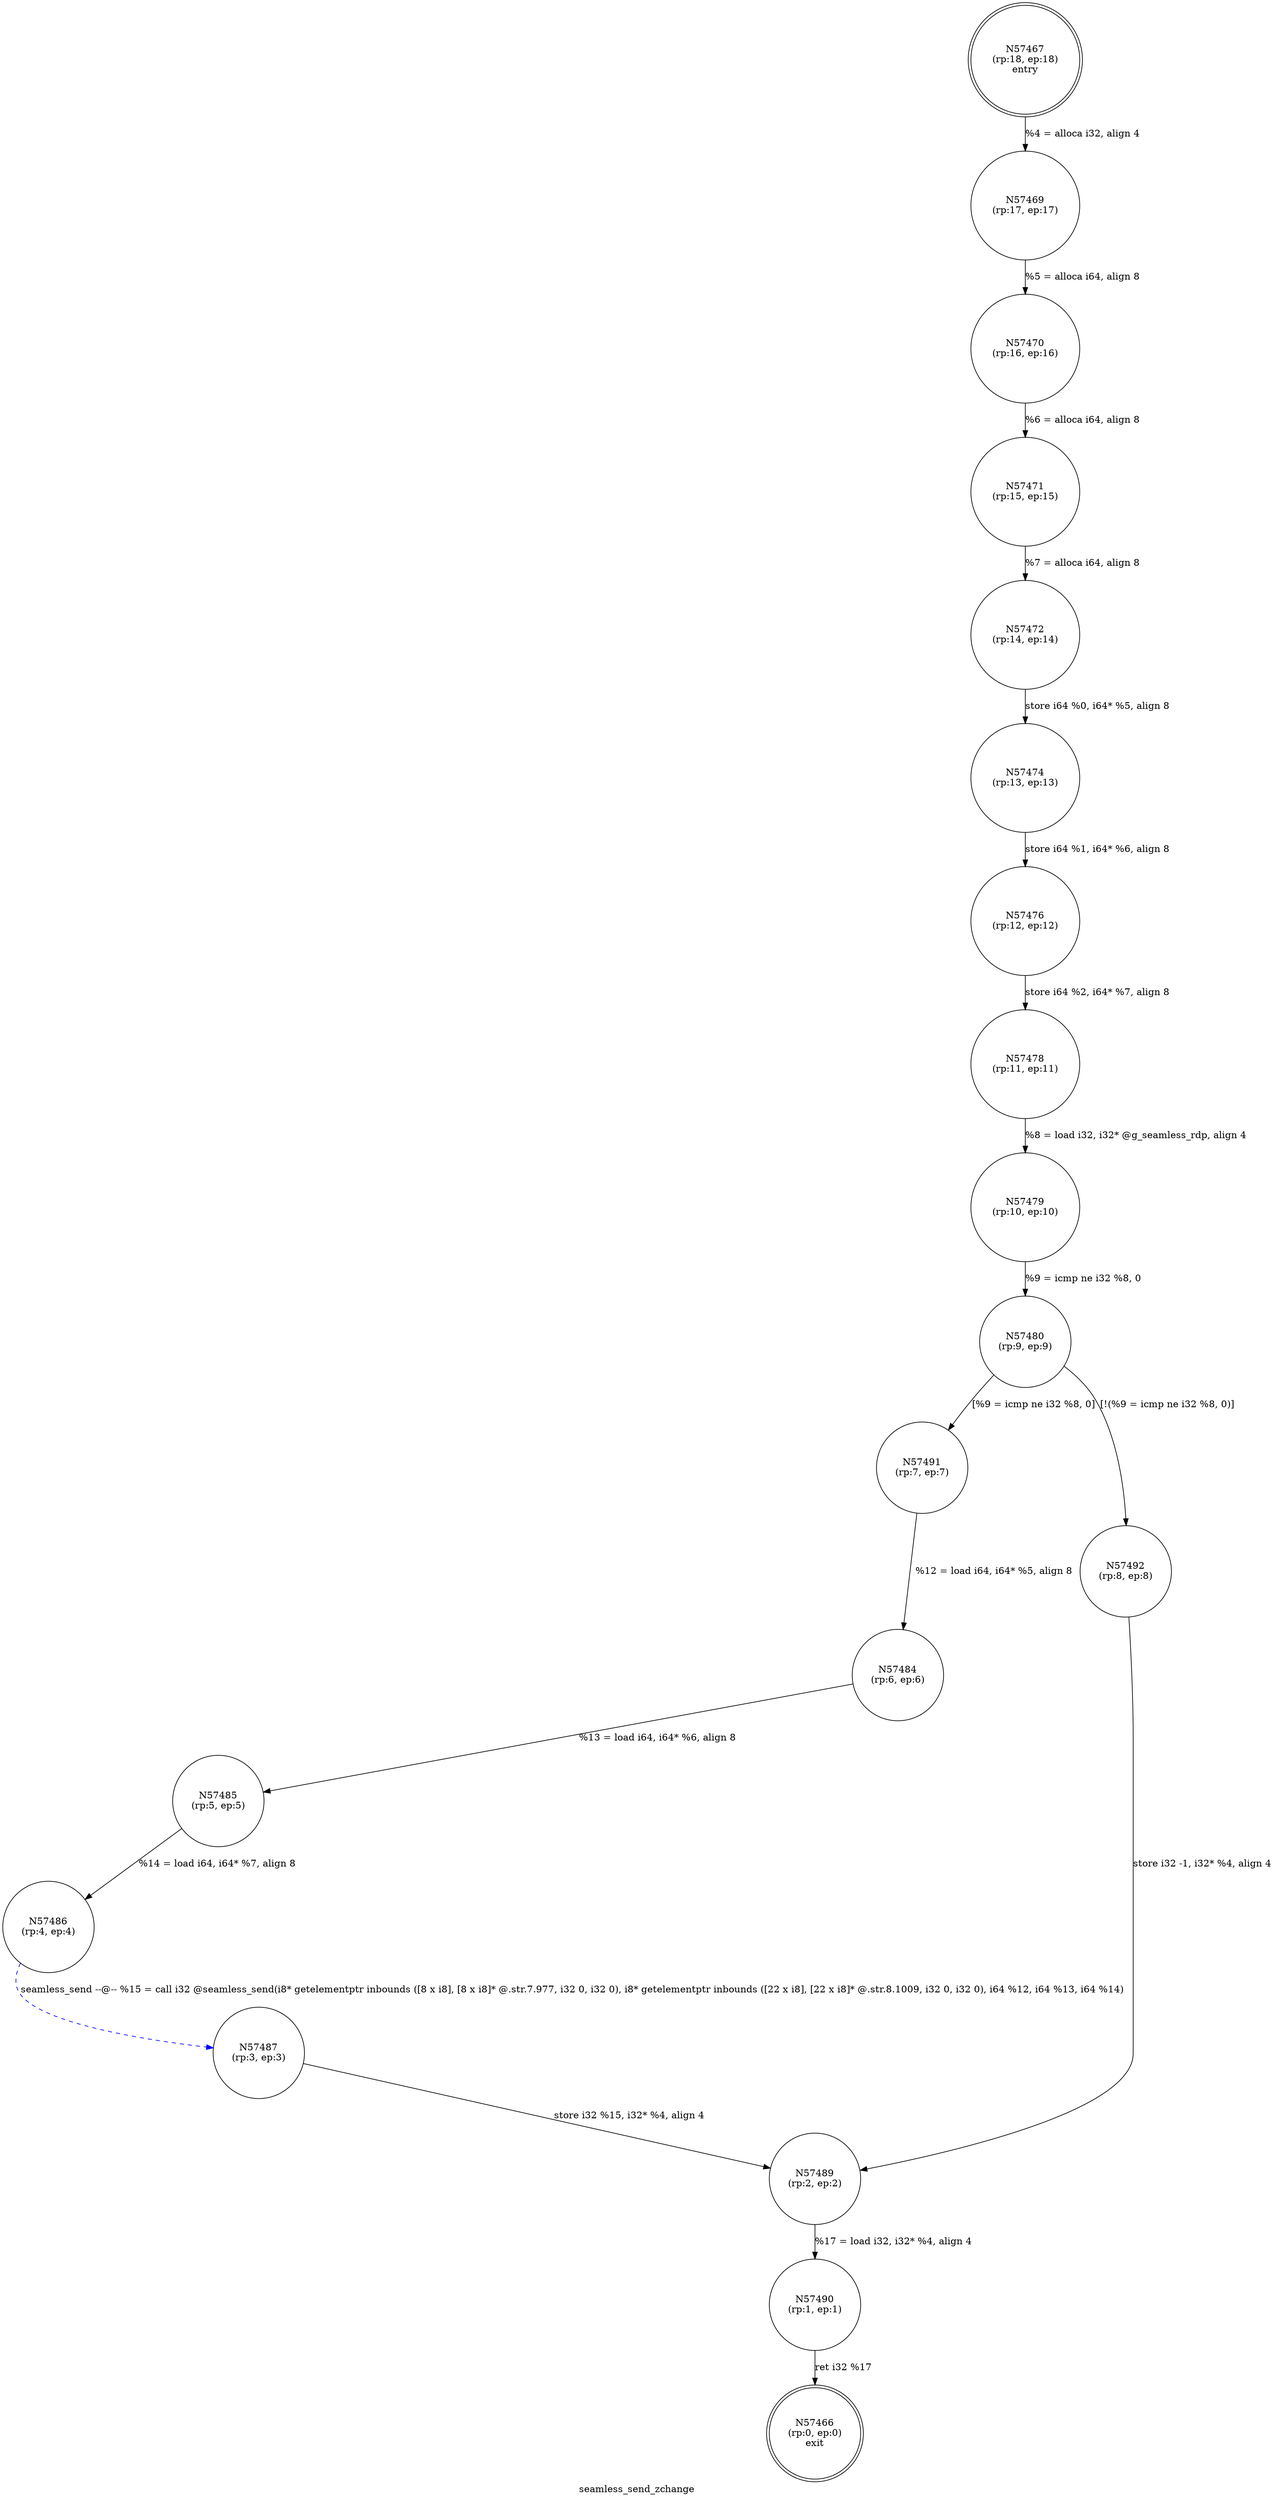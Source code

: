 digraph seamless_send_zchange {
label="seamless_send_zchange"
57466 [label="N57466\n(rp:0, ep:0)\nexit", shape="doublecircle"]
57467 [label="N57467\n(rp:18, ep:18)\nentry", shape="doublecircle"]
57467 -> 57469 [label="%4 = alloca i32, align 4"]
57469 [label="N57469\n(rp:17, ep:17)", shape="circle"]
57469 -> 57470 [label="%5 = alloca i64, align 8"]
57470 [label="N57470\n(rp:16, ep:16)", shape="circle"]
57470 -> 57471 [label="%6 = alloca i64, align 8"]
57471 [label="N57471\n(rp:15, ep:15)", shape="circle"]
57471 -> 57472 [label="%7 = alloca i64, align 8"]
57472 [label="N57472\n(rp:14, ep:14)", shape="circle"]
57472 -> 57474 [label="store i64 %0, i64* %5, align 8"]
57474 [label="N57474\n(rp:13, ep:13)", shape="circle"]
57474 -> 57476 [label="store i64 %1, i64* %6, align 8"]
57476 [label="N57476\n(rp:12, ep:12)", shape="circle"]
57476 -> 57478 [label="store i64 %2, i64* %7, align 8"]
57478 [label="N57478\n(rp:11, ep:11)", shape="circle"]
57478 -> 57479 [label="%8 = load i32, i32* @g_seamless_rdp, align 4"]
57479 [label="N57479\n(rp:10, ep:10)", shape="circle"]
57479 -> 57480 [label="%9 = icmp ne i32 %8, 0"]
57480 [label="N57480\n(rp:9, ep:9)", shape="circle"]
57480 -> 57491 [label="[%9 = icmp ne i32 %8, 0]"]
57480 -> 57492 [label="[!(%9 = icmp ne i32 %8, 0)]"]
57484 [label="N57484\n(rp:6, ep:6)", shape="circle"]
57484 -> 57485 [label="%13 = load i64, i64* %6, align 8"]
57485 [label="N57485\n(rp:5, ep:5)", shape="circle"]
57485 -> 57486 [label="%14 = load i64, i64* %7, align 8"]
57486 [label="N57486\n(rp:4, ep:4)", shape="circle"]
57486 -> 57487 [label="seamless_send --@-- %15 = call i32 @seamless_send(i8* getelementptr inbounds ([8 x i8], [8 x i8]* @.str.7.977, i32 0, i32 0), i8* getelementptr inbounds ([22 x i8], [22 x i8]* @.str.8.1009, i32 0, i32 0), i64 %12, i64 %13, i64 %14)", style="dashed", color="blue"]
57487 [label="N57487\n(rp:3, ep:3)", shape="circle"]
57487 -> 57489 [label="store i32 %15, i32* %4, align 4"]
57489 [label="N57489\n(rp:2, ep:2)", shape="circle"]
57489 -> 57490 [label="%17 = load i32, i32* %4, align 4"]
57490 [label="N57490\n(rp:1, ep:1)", shape="circle"]
57490 -> 57466 [label="ret i32 %17"]
57491 [label="N57491\n(rp:7, ep:7)", shape="circle"]
57491 -> 57484 [label="%12 = load i64, i64* %5, align 8"]
57492 [label="N57492\n(rp:8, ep:8)", shape="circle"]
57492 -> 57489 [label="store i32 -1, i32* %4, align 4"]
}

